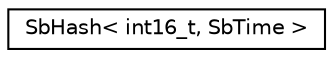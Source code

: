 digraph "Graphical Class Hierarchy"
{
 // LATEX_PDF_SIZE
  edge [fontname="Helvetica",fontsize="10",labelfontname="Helvetica",labelfontsize="10"];
  node [fontname="Helvetica",fontsize="10",shape=record];
  rankdir="LR";
  Node0 [label="SbHash\< int16_t, SbTime \>",height=0.2,width=0.4,color="black", fillcolor="white", style="filled",URL="$classSbHash.html",tooltip=" "];
}
